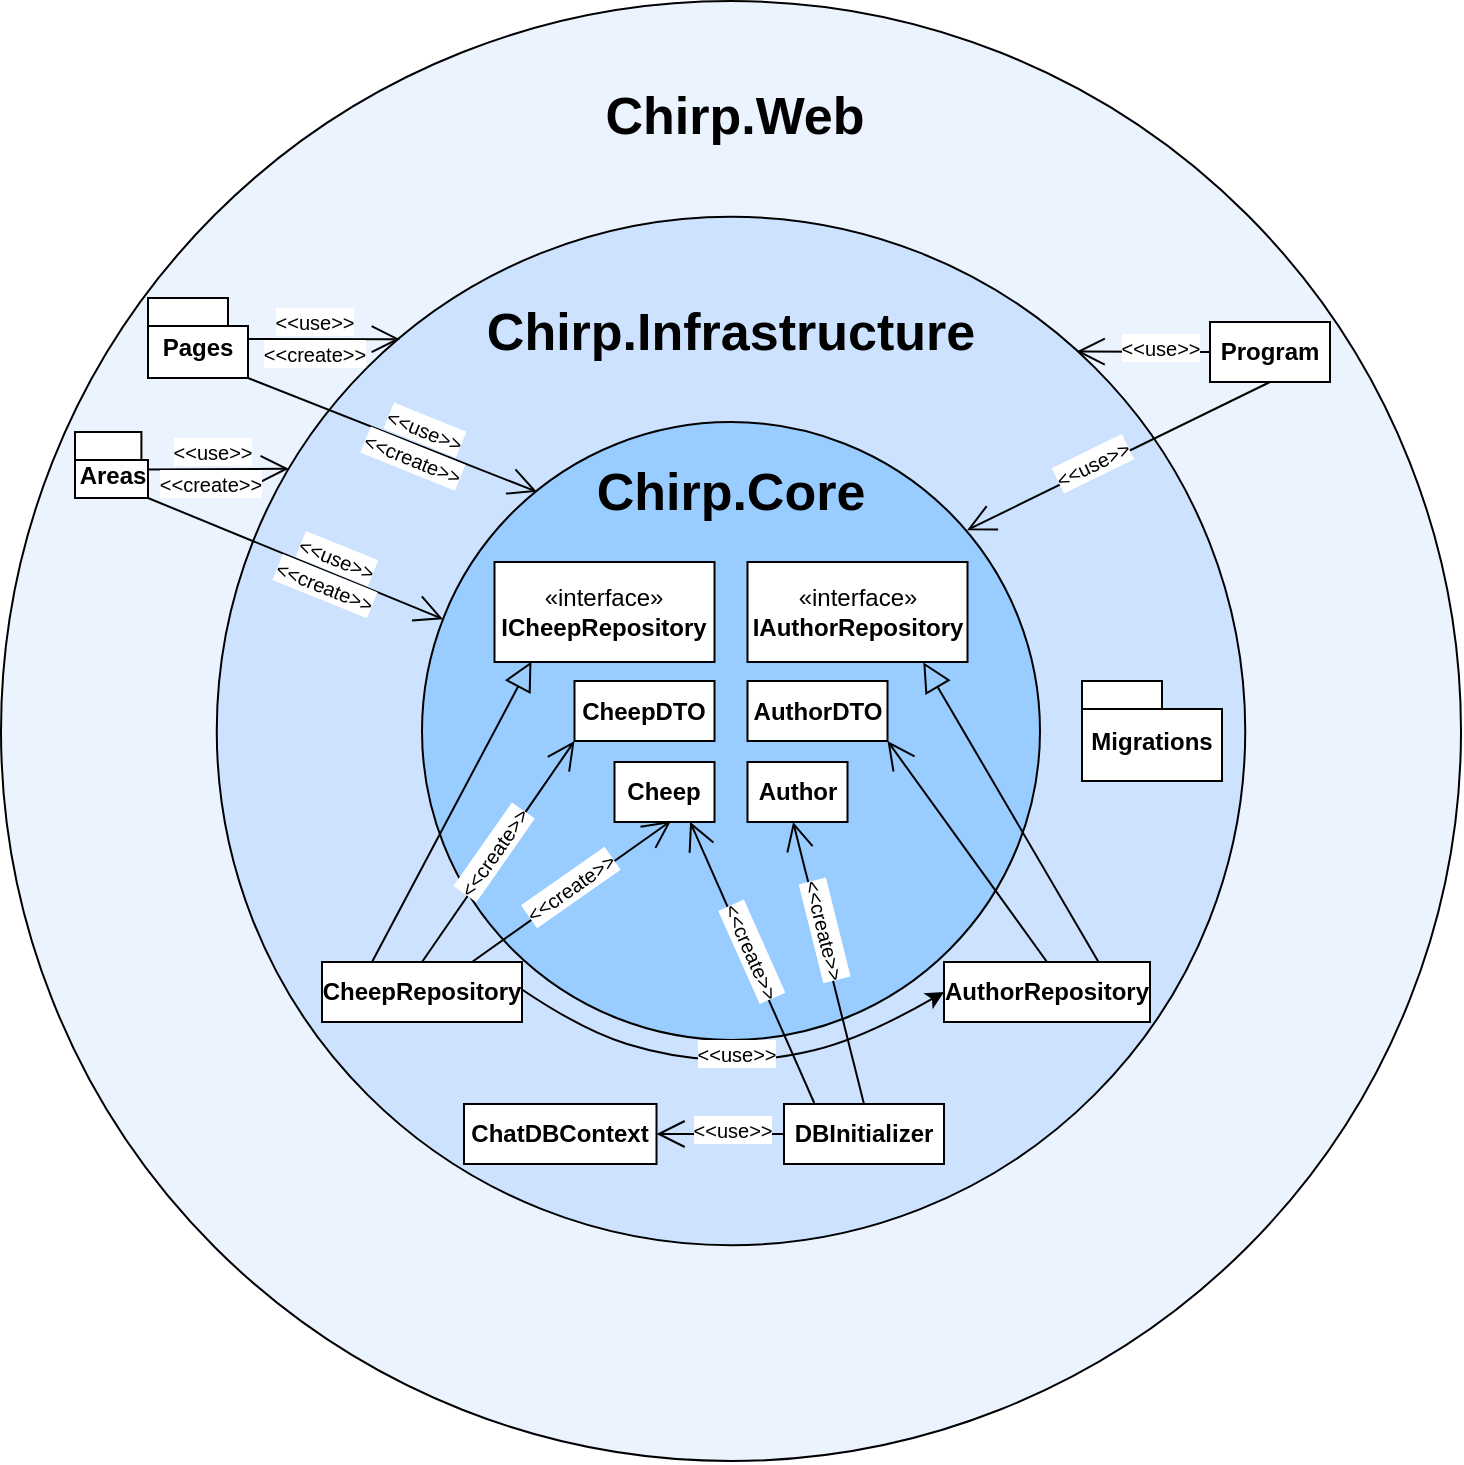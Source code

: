 <mxfile version="25.0.3">
  <diagram name="Side-1" id="DdkJf6Pid_xudekcSj97">
    <mxGraphModel dx="1122" dy="1161" grid="0" gridSize="10" guides="1" tooltips="1" connect="1" arrows="1" fold="1" page="0" pageScale="1" pageWidth="827" pageHeight="1169" math="0" shadow="0">
      <root>
        <mxCell id="0" />
        <mxCell id="1" parent="0" />
        <mxCell id="j4zop-ahKGAg_y_V5jdb-51" value="" style="ellipse;whiteSpace=wrap;html=1;aspect=fixed;fillColor=#EBF3FF;" parent="1" vertex="1">
          <mxGeometry x="29.5" y="-120.49" width="730" height="730" as="geometry" />
        </mxCell>
        <mxCell id="j4zop-ahKGAg_y_V5jdb-12" value="" style="ellipse;whiteSpace=wrap;html=1;aspect=fixed;fillColor=#CCE2FF;" parent="1" vertex="1">
          <mxGeometry x="137.38" y="-12.62" width="514.25" height="514.25" as="geometry" />
        </mxCell>
        <mxCell id="j4zop-ahKGAg_y_V5jdb-1" value="" style="ellipse;whiteSpace=wrap;html=1;aspect=fixed;fillColor=#99CCFF;" parent="1" vertex="1">
          <mxGeometry x="240" y="90" width="309" height="309" as="geometry" />
        </mxCell>
        <mxCell id="j4zop-ahKGAg_y_V5jdb-4" value="&lt;b&gt;Author&lt;/b&gt;" style="rounded=0;whiteSpace=wrap;html=1;" parent="1" vertex="1">
          <mxGeometry x="402.75" y="260" width="50" height="30" as="geometry" />
        </mxCell>
        <mxCell id="j4zop-ahKGAg_y_V5jdb-5" value="&lt;b&gt;AuthorDTO&lt;/b&gt;" style="rounded=0;whiteSpace=wrap;html=1;" parent="1" vertex="1">
          <mxGeometry x="402.75" y="219.5" width="70" height="30" as="geometry" />
        </mxCell>
        <mxCell id="j4zop-ahKGAg_y_V5jdb-6" value="&lt;b&gt;CheepDTO&lt;/b&gt;" style="rounded=0;whiteSpace=wrap;html=1;" parent="1" vertex="1">
          <mxGeometry x="316.25" y="219.5" width="70" height="30" as="geometry" />
        </mxCell>
        <mxCell id="j4zop-ahKGAg_y_V5jdb-7" value="&lt;b&gt;Cheep&lt;/b&gt;" style="rounded=0;whiteSpace=wrap;html=1;" parent="1" vertex="1">
          <mxGeometry x="336.25" y="260" width="50" height="30" as="geometry" />
        </mxCell>
        <mxCell id="j4zop-ahKGAg_y_V5jdb-9" value="«interface»&lt;div&gt;&lt;b&gt;IAuthorRepository&lt;/b&gt;&lt;/div&gt;" style="html=1;whiteSpace=wrap;" parent="1" vertex="1">
          <mxGeometry x="402.75" y="160" width="110" height="50" as="geometry" />
        </mxCell>
        <mxCell id="j4zop-ahKGAg_y_V5jdb-10" value="«interface»&lt;div&gt;&lt;b&gt;ICheepRepository&lt;/b&gt;&lt;/div&gt;" style="html=1;whiteSpace=wrap;" parent="1" vertex="1">
          <mxGeometry x="276.25" y="160" width="110" height="50" as="geometry" />
        </mxCell>
        <mxCell id="j4zop-ahKGAg_y_V5jdb-11" value="&lt;font style=&quot;font-size: 26px;&quot;&gt;&lt;b&gt;Chirp.Core&lt;/b&gt;&lt;/font&gt;" style="text;html=1;align=center;verticalAlign=middle;whiteSpace=wrap;rounded=0;" parent="1" vertex="1">
          <mxGeometry x="326.25" y="110" width="136.5" height="30" as="geometry" />
        </mxCell>
        <mxCell id="j4zop-ahKGAg_y_V5jdb-13" value="&lt;font style=&quot;font-size: 26px;&quot;&gt;&lt;b&gt;Chirp.Infrastructure&lt;/b&gt;&lt;/font&gt;" style="text;html=1;align=center;verticalAlign=middle;whiteSpace=wrap;rounded=0;" parent="1" vertex="1">
          <mxGeometry x="276.25" y="30" width="236.5" height="30" as="geometry" />
        </mxCell>
        <mxCell id="j4zop-ahKGAg_y_V5jdb-14" value="&lt;b&gt;ChatDBContext&lt;/b&gt;" style="rounded=0;whiteSpace=wrap;html=1;" parent="1" vertex="1">
          <mxGeometry x="261" y="431" width="96.25" height="30" as="geometry" />
        </mxCell>
        <mxCell id="j4zop-ahKGAg_y_V5jdb-15" value="&lt;b&gt;DBInitializer&lt;/b&gt;" style="rounded=0;whiteSpace=wrap;html=1;" parent="1" vertex="1">
          <mxGeometry x="421" y="431" width="80" height="30" as="geometry" />
        </mxCell>
        <mxCell id="j4zop-ahKGAg_y_V5jdb-16" value="&lt;b&gt;AuthorRepository&lt;/b&gt;" style="rounded=0;whiteSpace=wrap;html=1;" parent="1" vertex="1">
          <mxGeometry x="501" y="360" width="103" height="30" as="geometry" />
        </mxCell>
        <mxCell id="j4zop-ahKGAg_y_V5jdb-17" value="&lt;b&gt;CheepRepository&lt;/b&gt;" style="rounded=0;whiteSpace=wrap;html=1;" parent="1" vertex="1">
          <mxGeometry x="190" y="360" width="100" height="30" as="geometry" />
        </mxCell>
        <mxCell id="j4zop-ahKGAg_y_V5jdb-19" value="Migrations" style="shape=folder;fontStyle=1;spacingTop=10;tabWidth=40;tabHeight=14;tabPosition=left;html=1;whiteSpace=wrap;" parent="1" vertex="1">
          <mxGeometry x="570" y="219.5" width="70" height="50" as="geometry" />
        </mxCell>
        <mxCell id="j4zop-ahKGAg_y_V5jdb-28" value="" style="endArrow=open;endFill=1;endSize=12;html=1;rounded=0;entryX=0.565;entryY=0.982;entryDx=0;entryDy=0;exitX=0.75;exitY=0;exitDx=0;exitDy=0;entryPerimeter=0;" parent="1" source="j4zop-ahKGAg_y_V5jdb-17" target="j4zop-ahKGAg_y_V5jdb-7" edge="1">
          <mxGeometry width="160" relative="1" as="geometry">
            <mxPoint x="290" y="340" as="sourcePoint" />
            <mxPoint x="450" y="340" as="targetPoint" />
          </mxGeometry>
        </mxCell>
        <mxCell id="j4zop-ahKGAg_y_V5jdb-29" value="" style="endArrow=open;endFill=1;endSize=12;html=1;rounded=0;exitX=0.5;exitY=0;exitDx=0;exitDy=0;entryX=0;entryY=1;entryDx=0;entryDy=0;" parent="1" source="j4zop-ahKGAg_y_V5jdb-17" target="j4zop-ahKGAg_y_V5jdb-6" edge="1">
          <mxGeometry width="160" relative="1" as="geometry">
            <mxPoint x="290" y="340" as="sourcePoint" />
            <mxPoint x="450" y="340" as="targetPoint" />
          </mxGeometry>
        </mxCell>
        <mxCell id="j4zop-ahKGAg_y_V5jdb-32" value="" style="endArrow=block;endFill=0;endSize=12;html=1;rounded=0;exitX=0.25;exitY=0;exitDx=0;exitDy=0;entryX=0.168;entryY=0.994;entryDx=0;entryDy=0;entryPerimeter=0;" parent="1" source="j4zop-ahKGAg_y_V5jdb-17" target="j4zop-ahKGAg_y_V5jdb-10" edge="1">
          <mxGeometry width="160" relative="1" as="geometry">
            <mxPoint x="350" y="280" as="sourcePoint" />
            <mxPoint x="510" y="280" as="targetPoint" />
          </mxGeometry>
        </mxCell>
        <mxCell id="j4zop-ahKGAg_y_V5jdb-33" value="" style="endArrow=block;endFill=0;endSize=12;html=1;rounded=0;exitX=0.75;exitY=0;exitDx=0;exitDy=0;entryX=0.799;entryY=1.003;entryDx=0;entryDy=0;entryPerimeter=0;" parent="1" source="j4zop-ahKGAg_y_V5jdb-16" target="j4zop-ahKGAg_y_V5jdb-9" edge="1">
          <mxGeometry width="160" relative="1" as="geometry">
            <mxPoint x="450" y="399.5" as="sourcePoint" />
            <mxPoint x="480" y="210.5" as="targetPoint" />
          </mxGeometry>
        </mxCell>
        <mxCell id="j4zop-ahKGAg_y_V5jdb-34" value="" style="endArrow=open;endFill=1;endSize=12;html=1;rounded=0;exitX=0.5;exitY=0;exitDx=0;exitDy=0;entryX=1;entryY=1;entryDx=0;entryDy=0;" parent="1" source="j4zop-ahKGAg_y_V5jdb-16" target="j4zop-ahKGAg_y_V5jdb-5" edge="1">
          <mxGeometry width="160" relative="1" as="geometry">
            <mxPoint x="350" y="280" as="sourcePoint" />
            <mxPoint x="510" y="280" as="targetPoint" />
          </mxGeometry>
        </mxCell>
        <mxCell id="j4zop-ahKGAg_y_V5jdb-38" value="&lt;span style=&quot;font-weight: normal; background-color: rgb(255, 255, 255);&quot;&gt;&lt;font style=&quot;line-height: 80%; font-size: 10px;&quot;&gt;&amp;lt;&amp;lt;create&amp;gt;&amp;gt;&lt;/font&gt;&lt;/span&gt;" style="text;align=center;fontStyle=1;verticalAlign=middle;spacingLeft=3;spacingRight=3;strokeColor=none;rotatable=1;points=[[0,0.5],[1,0.5]];portConstraint=eastwest;html=1;portConstraintRotation=0;movable=1;resizable=1;deletable=1;editable=1;locked=0;connectable=1;imageAspect=0;rotation=-35;" parent="1" vertex="1">
          <mxGeometry x="303.75" y="318" width="20.5" height="10" as="geometry" />
        </mxCell>
        <mxCell id="j4zop-ahKGAg_y_V5jdb-44" value="&lt;span style=&quot;font-weight: normal; background-color: rgb(255, 255, 255);&quot;&gt;&lt;font style=&quot;line-height: 80%; font-size: 10px;&quot;&gt;&amp;lt;&amp;lt;create&amp;gt;&amp;gt;&lt;/font&gt;&lt;/span&gt;" style="text;align=center;fontStyle=1;verticalAlign=middle;spacingLeft=3;spacingRight=3;strokeColor=none;rotatable=1;points=[[0,0.5],[1,0.5]];portConstraint=eastwest;html=1;portConstraintRotation=0;movable=1;resizable=1;deletable=1;editable=1;locked=0;connectable=1;imageAspect=0;rotation=-55;" parent="1" vertex="1">
          <mxGeometry x="265.25" y="301" width="20.5" height="10" as="geometry" />
        </mxCell>
        <mxCell id="j4zop-ahKGAg_y_V5jdb-45" value="" style="endArrow=open;endFill=1;endSize=12;html=1;rounded=0;exitX=0;exitY=0.5;exitDx=0;exitDy=0;entryX=1;entryY=0.5;entryDx=0;entryDy=0;" parent="1" source="j4zop-ahKGAg_y_V5jdb-15" target="j4zop-ahKGAg_y_V5jdb-14" edge="1">
          <mxGeometry width="160" relative="1" as="geometry">
            <mxPoint x="434.25" y="562" as="sourcePoint" />
            <mxPoint x="357.25" y="451" as="targetPoint" />
          </mxGeometry>
        </mxCell>
        <mxCell id="j4zop-ahKGAg_y_V5jdb-46" value="" style="endArrow=open;endFill=1;endSize=12;html=1;rounded=0;exitX=0.5;exitY=0;exitDx=0;exitDy=0;entryX=0.456;entryY=0.998;entryDx=0;entryDy=0;entryPerimeter=0;" parent="1" source="j4zop-ahKGAg_y_V5jdb-15" target="j4zop-ahKGAg_y_V5jdb-4" edge="1">
          <mxGeometry width="160" relative="1" as="geometry">
            <mxPoint x="507" y="399" as="sourcePoint" />
            <mxPoint x="430" y="288" as="targetPoint" />
          </mxGeometry>
        </mxCell>
        <mxCell id="j4zop-ahKGAg_y_V5jdb-47" value="" style="endArrow=open;endFill=1;endSize=12;html=1;rounded=0;entryX=0.756;entryY=0.997;entryDx=0;entryDy=0;exitX=0.189;exitY=-0.017;exitDx=0;exitDy=0;exitPerimeter=0;entryPerimeter=0;" parent="1" source="j4zop-ahKGAg_y_V5jdb-15" target="j4zop-ahKGAg_y_V5jdb-7" edge="1">
          <mxGeometry width="160" relative="1" as="geometry">
            <mxPoint x="437" y="420" as="sourcePoint" />
            <mxPoint x="375" y="300" as="targetPoint" />
          </mxGeometry>
        </mxCell>
        <mxCell id="j4zop-ahKGAg_y_V5jdb-48" value="&lt;span style=&quot;font-weight: normal; background-color: rgb(255, 255, 255);&quot;&gt;&lt;font style=&quot;line-height: 80%; font-size: 10px;&quot;&gt;&amp;lt;&amp;lt;create&amp;gt;&amp;gt;&lt;/font&gt;&lt;/span&gt;" style="text;align=center;fontStyle=1;verticalAlign=middle;spacingLeft=3;spacingRight=3;strokeColor=none;rotatable=1;points=[[0,0.5],[1,0.5]];portConstraint=eastwest;html=1;portConstraintRotation=0;movable=1;resizable=1;deletable=1;editable=1;locked=0;connectable=1;imageAspect=0;rotation=76;" parent="1" vertex="1">
          <mxGeometry x="431" y="339" width="20.5" height="10" as="geometry" />
        </mxCell>
        <mxCell id="j4zop-ahKGAg_y_V5jdb-49" value="&lt;span style=&quot;font-weight: normal; background-color: rgb(255, 255, 255);&quot;&gt;&lt;font style=&quot;line-height: 80%; font-size: 10px;&quot;&gt;&amp;lt;&amp;lt;create&amp;gt;&amp;gt;&lt;/font&gt;&lt;/span&gt;" style="text;align=center;fontStyle=1;verticalAlign=middle;spacingLeft=3;spacingRight=3;strokeColor=none;rotatable=1;points=[[0,0.5],[1,0.5]];portConstraint=eastwest;html=1;portConstraintRotation=0;movable=1;resizable=1;deletable=1;editable=1;locked=0;connectable=1;imageAspect=0;rotation=66;" parent="1" vertex="1">
          <mxGeometry x="394.25" y="349" width="20.5" height="10" as="geometry" />
        </mxCell>
        <mxCell id="j4zop-ahKGAg_y_V5jdb-50" value="&lt;span style=&quot;font-weight: normal; background-color: rgb(255, 255, 255);&quot;&gt;&lt;font style=&quot;line-height: 80%; font-size: 10px;&quot;&gt;&amp;lt;&amp;lt;use&amp;gt;&amp;gt;&lt;/font&gt;&lt;/span&gt;" style="text;align=center;fontStyle=1;verticalAlign=middle;spacingLeft=3;spacingRight=3;strokeColor=none;rotatable=1;points=[[0,0.5],[1,0.5]];portConstraint=eastwest;html=1;portConstraintRotation=0;movable=1;resizable=1;deletable=1;editable=1;locked=0;connectable=1;imageAspect=0;rotation=0;" parent="1" vertex="1">
          <mxGeometry x="384.25" y="439" width="20.5" height="10" as="geometry" />
        </mxCell>
        <mxCell id="j4zop-ahKGAg_y_V5jdb-52" value="&lt;b&gt;Program&lt;/b&gt;" style="rounded=0;whiteSpace=wrap;html=1;" parent="1" vertex="1">
          <mxGeometry x="634" y="40" width="60" height="30" as="geometry" />
        </mxCell>
        <mxCell id="j4zop-ahKGAg_y_V5jdb-54" value="Pages" style="shape=folder;fontStyle=1;spacingTop=10;tabWidth=40;tabHeight=14;tabPosition=left;html=1;whiteSpace=wrap;" parent="1" vertex="1">
          <mxGeometry x="103" y="28" width="50" height="40" as="geometry" />
        </mxCell>
        <mxCell id="j4zop-ahKGAg_y_V5jdb-56" value="" style="endArrow=open;endFill=1;endSize=12;html=1;rounded=0;exitX=0;exitY=0.5;exitDx=0;exitDy=0;entryX=0.836;entryY=0.131;entryDx=0;entryDy=0;entryPerimeter=0;" parent="1" source="j4zop-ahKGAg_y_V5jdb-52" target="j4zop-ahKGAg_y_V5jdb-12" edge="1">
          <mxGeometry width="160" relative="1" as="geometry">
            <mxPoint x="626" y="190" as="sourcePoint" />
            <mxPoint x="549" y="80" as="targetPoint" />
          </mxGeometry>
        </mxCell>
        <mxCell id="j4zop-ahKGAg_y_V5jdb-57" value="" style="endArrow=open;endFill=1;endSize=12;html=1;rounded=0;exitX=0.5;exitY=1;exitDx=0;exitDy=0;entryX=0.882;entryY=0.175;entryDx=0;entryDy=0;entryPerimeter=0;" parent="1" source="j4zop-ahKGAg_y_V5jdb-52" target="j4zop-ahKGAg_y_V5jdb-1" edge="1">
          <mxGeometry width="160" relative="1" as="geometry">
            <mxPoint x="570" y="380" as="sourcePoint" />
            <mxPoint x="493" y="270" as="targetPoint" />
          </mxGeometry>
        </mxCell>
        <mxCell id="j4zop-ahKGAg_y_V5jdb-58" value="&lt;span style=&quot;font-weight: normal; background-color: rgb(255, 255, 255);&quot;&gt;&lt;font style=&quot;line-height: 80%; font-size: 10px;&quot;&gt;&amp;lt;&amp;lt;use&amp;gt;&amp;gt;&lt;/font&gt;&lt;/span&gt;" style="text;align=center;fontStyle=1;verticalAlign=middle;spacingLeft=3;spacingRight=3;strokeColor=none;rotatable=1;points=[[0,0.5],[1,0.5]];portConstraint=eastwest;html=1;portConstraintRotation=0;movable=1;resizable=1;deletable=1;editable=1;locked=0;connectable=1;imageAspect=0;rotation=0;" parent="1" vertex="1">
          <mxGeometry x="599" y="48" width="20.5" height="10" as="geometry" />
        </mxCell>
        <mxCell id="j4zop-ahKGAg_y_V5jdb-59" value="&lt;span style=&quot;font-weight: normal; background-color: rgb(255, 255, 255);&quot;&gt;&lt;font style=&quot;line-height: 80%; font-size: 10px;&quot;&gt;&amp;lt;&amp;lt;use&amp;gt;&amp;gt;&lt;/font&gt;&lt;/span&gt;" style="text;align=center;fontStyle=1;verticalAlign=middle;spacingLeft=3;spacingRight=3;strokeColor=none;rotatable=1;points=[[0,0.5],[1,0.5]];portConstraint=eastwest;html=1;portConstraintRotation=0;movable=1;resizable=1;deletable=1;editable=1;locked=0;connectable=1;imageAspect=0;rotation=334;" parent="1" vertex="1">
          <mxGeometry x="565" y="106" width="20.5" height="10" as="geometry" />
        </mxCell>
        <mxCell id="j4zop-ahKGAg_y_V5jdb-60" value="" style="endArrow=open;endFill=1;endSize=12;html=1;rounded=0;exitX=0;exitY=0;exitDx=50;exitDy=20.5;entryX=0.178;entryY=0.119;entryDx=0;entryDy=0;entryPerimeter=0;exitPerimeter=0;" parent="1" source="j4zop-ahKGAg_y_V5jdb-54" target="j4zop-ahKGAg_y_V5jdb-12" edge="1">
          <mxGeometry width="160" relative="1" as="geometry">
            <mxPoint x="227" y="-12.62" as="sourcePoint" />
            <mxPoint x="160" y="-12.62" as="targetPoint" />
          </mxGeometry>
        </mxCell>
        <mxCell id="j4zop-ahKGAg_y_V5jdb-61" value="&lt;span style=&quot;font-weight: normal; background-color: rgb(255, 255, 255);&quot;&gt;&lt;font style=&quot;line-height: 80%; font-size: 10px;&quot;&gt;&amp;lt;&amp;lt;create&amp;gt;&amp;gt;&lt;/font&gt;&lt;/span&gt;" style="text;align=center;fontStyle=1;verticalAlign=middle;spacingLeft=3;spacingRight=3;strokeColor=none;rotatable=1;points=[[0,0.5],[1,0.5]];portConstraint=eastwest;html=1;portConstraintRotation=0;movable=1;resizable=1;deletable=1;editable=1;locked=0;connectable=1;imageAspect=0;rotation=0;" parent="1" vertex="1">
          <mxGeometry x="176" y="51" width="20.5" height="10" as="geometry" />
        </mxCell>
        <mxCell id="j4zop-ahKGAg_y_V5jdb-62" value="&lt;span style=&quot;font-weight: normal; background-color: rgb(255, 255, 255);&quot;&gt;&lt;font style=&quot;line-height: 80%; font-size: 10px;&quot;&gt;&amp;lt;&amp;lt;use&amp;gt;&amp;gt;&lt;/font&gt;&lt;/span&gt;" style="text;align=center;fontStyle=1;verticalAlign=middle;spacingLeft=3;spacingRight=3;strokeColor=none;rotatable=1;points=[[0,0.5],[1,0.5]];portConstraint=eastwest;html=1;portConstraintRotation=0;movable=1;resizable=1;deletable=1;editable=1;locked=0;connectable=1;imageAspect=0;rotation=0;" parent="1" vertex="1">
          <mxGeometry x="176" y="35" width="20.5" height="10" as="geometry" />
        </mxCell>
        <mxCell id="j4zop-ahKGAg_y_V5jdb-64" value="" style="endArrow=open;endFill=1;endSize=12;html=1;rounded=0;exitX=0;exitY=0;exitDx=50;exitDy=40;entryX=0.186;entryY=0.113;entryDx=0;entryDy=0;entryPerimeter=0;exitPerimeter=0;" parent="1" source="j4zop-ahKGAg_y_V5jdb-54" target="j4zop-ahKGAg_y_V5jdb-1" edge="1">
          <mxGeometry width="160" relative="1" as="geometry">
            <mxPoint x="183" y="88" as="sourcePoint" />
            <mxPoint x="259" y="89" as="targetPoint" />
          </mxGeometry>
        </mxCell>
        <mxCell id="j4zop-ahKGAg_y_V5jdb-65" value="&lt;span style=&quot;font-weight: normal; background-color: rgb(255, 255, 255);&quot;&gt;&lt;font style=&quot;line-height: 80%; font-size: 10px;&quot;&gt;&amp;lt;&amp;lt;create&amp;gt;&amp;gt;&lt;/font&gt;&lt;/span&gt;" style="text;align=center;fontStyle=1;verticalAlign=middle;spacingLeft=3;spacingRight=3;strokeColor=none;rotatable=1;points=[[0,0.5],[1,0.5]];portConstraint=eastwest;html=1;portConstraintRotation=0;movable=1;resizable=1;deletable=1;editable=1;locked=0;connectable=1;imageAspect=0;rotation=22;" parent="1" vertex="1">
          <mxGeometry x="224.5" y="103" width="20.5" height="10" as="geometry" />
        </mxCell>
        <mxCell id="j4zop-ahKGAg_y_V5jdb-66" value="&lt;span style=&quot;font-weight: normal; background-color: rgb(255, 255, 255);&quot;&gt;&lt;font style=&quot;line-height: 80%; font-size: 10px;&quot;&gt;&amp;lt;&amp;lt;use&amp;gt;&amp;gt;&lt;/font&gt;&lt;/span&gt;" style="text;align=center;fontStyle=1;verticalAlign=middle;spacingLeft=3;spacingRight=3;strokeColor=none;rotatable=1;points=[[0,0.5],[1,0.5]];portConstraint=eastwest;html=1;portConstraintRotation=0;movable=1;resizable=1;deletable=1;editable=1;locked=0;connectable=1;imageAspect=0;rotation=22;" parent="1" vertex="1">
          <mxGeometry x="231" y="89" width="20.5" height="10" as="geometry" />
        </mxCell>
        <mxCell id="j4zop-ahKGAg_y_V5jdb-76" value="Areas" style="shape=folder;fontStyle=1;spacingTop=10;tabWidth=40;tabHeight=14;tabPosition=left;html=1;whiteSpace=wrap;" parent="1" vertex="1">
          <mxGeometry x="66.5" y="95" width="36.5" height="33" as="geometry" />
        </mxCell>
        <mxCell id="j4zop-ahKGAg_y_V5jdb-77" value="" style="endArrow=open;endFill=1;endSize=12;html=1;rounded=0;exitX=0;exitY=0;exitDx=36.5;exitDy=18.75;exitPerimeter=0;entryX=0.07;entryY=0.245;entryDx=0;entryDy=0;entryPerimeter=0;" parent="1" source="j4zop-ahKGAg_y_V5jdb-76" target="j4zop-ahKGAg_y_V5jdb-12" edge="1">
          <mxGeometry width="160" relative="1" as="geometry">
            <mxPoint x="181.5" y="52.38" as="sourcePoint" />
            <mxPoint x="170" y="114" as="targetPoint" />
          </mxGeometry>
        </mxCell>
        <mxCell id="j4zop-ahKGAg_y_V5jdb-78" value="&lt;span style=&quot;font-weight: normal; background-color: rgb(255, 255, 255);&quot;&gt;&lt;font style=&quot;line-height: 80%; font-size: 10px;&quot;&gt;&amp;lt;&amp;lt;create&amp;gt;&amp;gt;&lt;/font&gt;&lt;/span&gt;" style="text;align=center;fontStyle=1;verticalAlign=middle;spacingLeft=3;spacingRight=3;strokeColor=none;rotatable=1;points=[[0,0.5],[1,0.5]];portConstraint=eastwest;html=1;portConstraintRotation=0;movable=1;resizable=1;deletable=1;editable=1;locked=0;connectable=1;imageAspect=0;rotation=0;" parent="1" vertex="1">
          <mxGeometry x="123.5" y="116" width="20.5" height="10" as="geometry" />
        </mxCell>
        <mxCell id="j4zop-ahKGAg_y_V5jdb-79" value="&lt;span style=&quot;font-weight: normal; background-color: rgb(255, 255, 255);&quot;&gt;&lt;font style=&quot;line-height: 80%; font-size: 10px;&quot;&gt;&amp;lt;&amp;lt;use&amp;gt;&amp;gt;&lt;/font&gt;&lt;/span&gt;" style="text;align=center;fontStyle=1;verticalAlign=middle;spacingLeft=3;spacingRight=3;strokeColor=none;rotatable=1;points=[[0,0.5],[1,0.5]];portConstraint=eastwest;html=1;portConstraintRotation=0;movable=1;resizable=1;deletable=1;editable=1;locked=0;connectable=1;imageAspect=0;rotation=0;" parent="1" vertex="1">
          <mxGeometry x="124.5" y="100" width="20.5" height="10" as="geometry" />
        </mxCell>
        <mxCell id="j4zop-ahKGAg_y_V5jdb-80" value="" style="endArrow=open;endFill=1;endSize=12;html=1;rounded=0;exitX=0;exitY=0;exitDx=36.5;exitDy=33;exitPerimeter=0;entryX=0.034;entryY=0.319;entryDx=0;entryDy=0;entryPerimeter=0;" parent="1" source="j4zop-ahKGAg_y_V5jdb-76" target="j4zop-ahKGAg_y_V5jdb-1" edge="1">
          <mxGeometry width="160" relative="1" as="geometry">
            <mxPoint x="137.5" y="153" as="sourcePoint" />
            <mxPoint x="250" y="190" as="targetPoint" />
          </mxGeometry>
        </mxCell>
        <mxCell id="j4zop-ahKGAg_y_V5jdb-81" value="&lt;span style=&quot;font-weight: normal; background-color: rgb(255, 255, 255);&quot;&gt;&lt;font style=&quot;line-height: 80%; font-size: 10px;&quot;&gt;&amp;lt;&amp;lt;create&amp;gt;&amp;gt;&lt;/font&gt;&lt;/span&gt;" style="text;align=center;fontStyle=1;verticalAlign=middle;spacingLeft=3;spacingRight=3;strokeColor=none;rotatable=1;points=[[0,0.5],[1,0.5]];portConstraint=eastwest;html=1;portConstraintRotation=0;movable=1;resizable=1;deletable=1;editable=1;locked=0;connectable=1;imageAspect=0;rotation=22;" parent="1" vertex="1">
          <mxGeometry x="181" y="167" width="20.5" height="10" as="geometry" />
        </mxCell>
        <mxCell id="j4zop-ahKGAg_y_V5jdb-82" value="&lt;span style=&quot;font-weight: normal; background-color: rgb(255, 255, 255);&quot;&gt;&lt;font style=&quot;line-height: 80%; font-size: 10px;&quot;&gt;&amp;lt;&amp;lt;use&amp;gt;&amp;gt;&lt;/font&gt;&lt;/span&gt;" style="text;align=center;fontStyle=1;verticalAlign=middle;spacingLeft=3;spacingRight=3;strokeColor=none;rotatable=1;points=[[0,0.5],[1,0.5]];portConstraint=eastwest;html=1;portConstraintRotation=0;movable=1;resizable=1;deletable=1;editable=1;locked=0;connectable=1;imageAspect=0;rotation=22;" parent="1" vertex="1">
          <mxGeometry x="186.5" y="153" width="20.5" height="10" as="geometry" />
        </mxCell>
        <mxCell id="_Eqz5-xXqQwOUkgPoDgi-3" value="" style="curved=1;endArrow=classic;html=1;rounded=0;entryX=0;entryY=0.5;entryDx=0;entryDy=0;" parent="1" edge="1" target="j4zop-ahKGAg_y_V5jdb-16">
          <mxGeometry width="50" height="50" relative="1" as="geometry">
            <mxPoint x="290" y="373.74" as="sourcePoint" />
            <mxPoint x="500.1" y="373" as="targetPoint" />
            <Array as="points">
              <mxPoint x="320" y="394" />
              <mxPoint x="365" y="408" />
              <mxPoint x="412" y="410" />
              <mxPoint x="461" y="398" />
            </Array>
          </mxGeometry>
        </mxCell>
        <mxCell id="_Eqz5-xXqQwOUkgPoDgi-5" value="&lt;span style=&quot;font-weight: normal; background-color: rgb(255, 255, 255);&quot;&gt;&lt;font style=&quot;line-height: 80%; font-size: 10px;&quot;&gt;&amp;lt;&amp;lt;use&amp;gt;&amp;gt;&lt;/font&gt;&lt;/span&gt;" style="text;align=center;fontStyle=1;verticalAlign=middle;spacingLeft=3;spacingRight=3;strokeColor=none;rotatable=1;points=[[0,0.5],[1,0.5]];portConstraint=eastwest;html=1;portConstraintRotation=0;movable=1;resizable=1;deletable=1;editable=1;locked=0;connectable=1;imageAspect=0;rotation=0;" parent="1" vertex="1">
          <mxGeometry x="386.25" y="401" width="20.5" height="10" as="geometry" />
        </mxCell>
        <mxCell id="Z4WYWhWSujMpoNcLIkEs-1" value="&lt;font style=&quot;font-size: 26px;&quot;&gt;&lt;b&gt;Chirp.Web&lt;/b&gt;&lt;/font&gt;" style="text;html=1;align=center;verticalAlign=middle;whiteSpace=wrap;rounded=0;" parent="1" vertex="1">
          <mxGeometry x="278.25" y="-78" width="236.5" height="30" as="geometry" />
        </mxCell>
      </root>
    </mxGraphModel>
  </diagram>
</mxfile>
